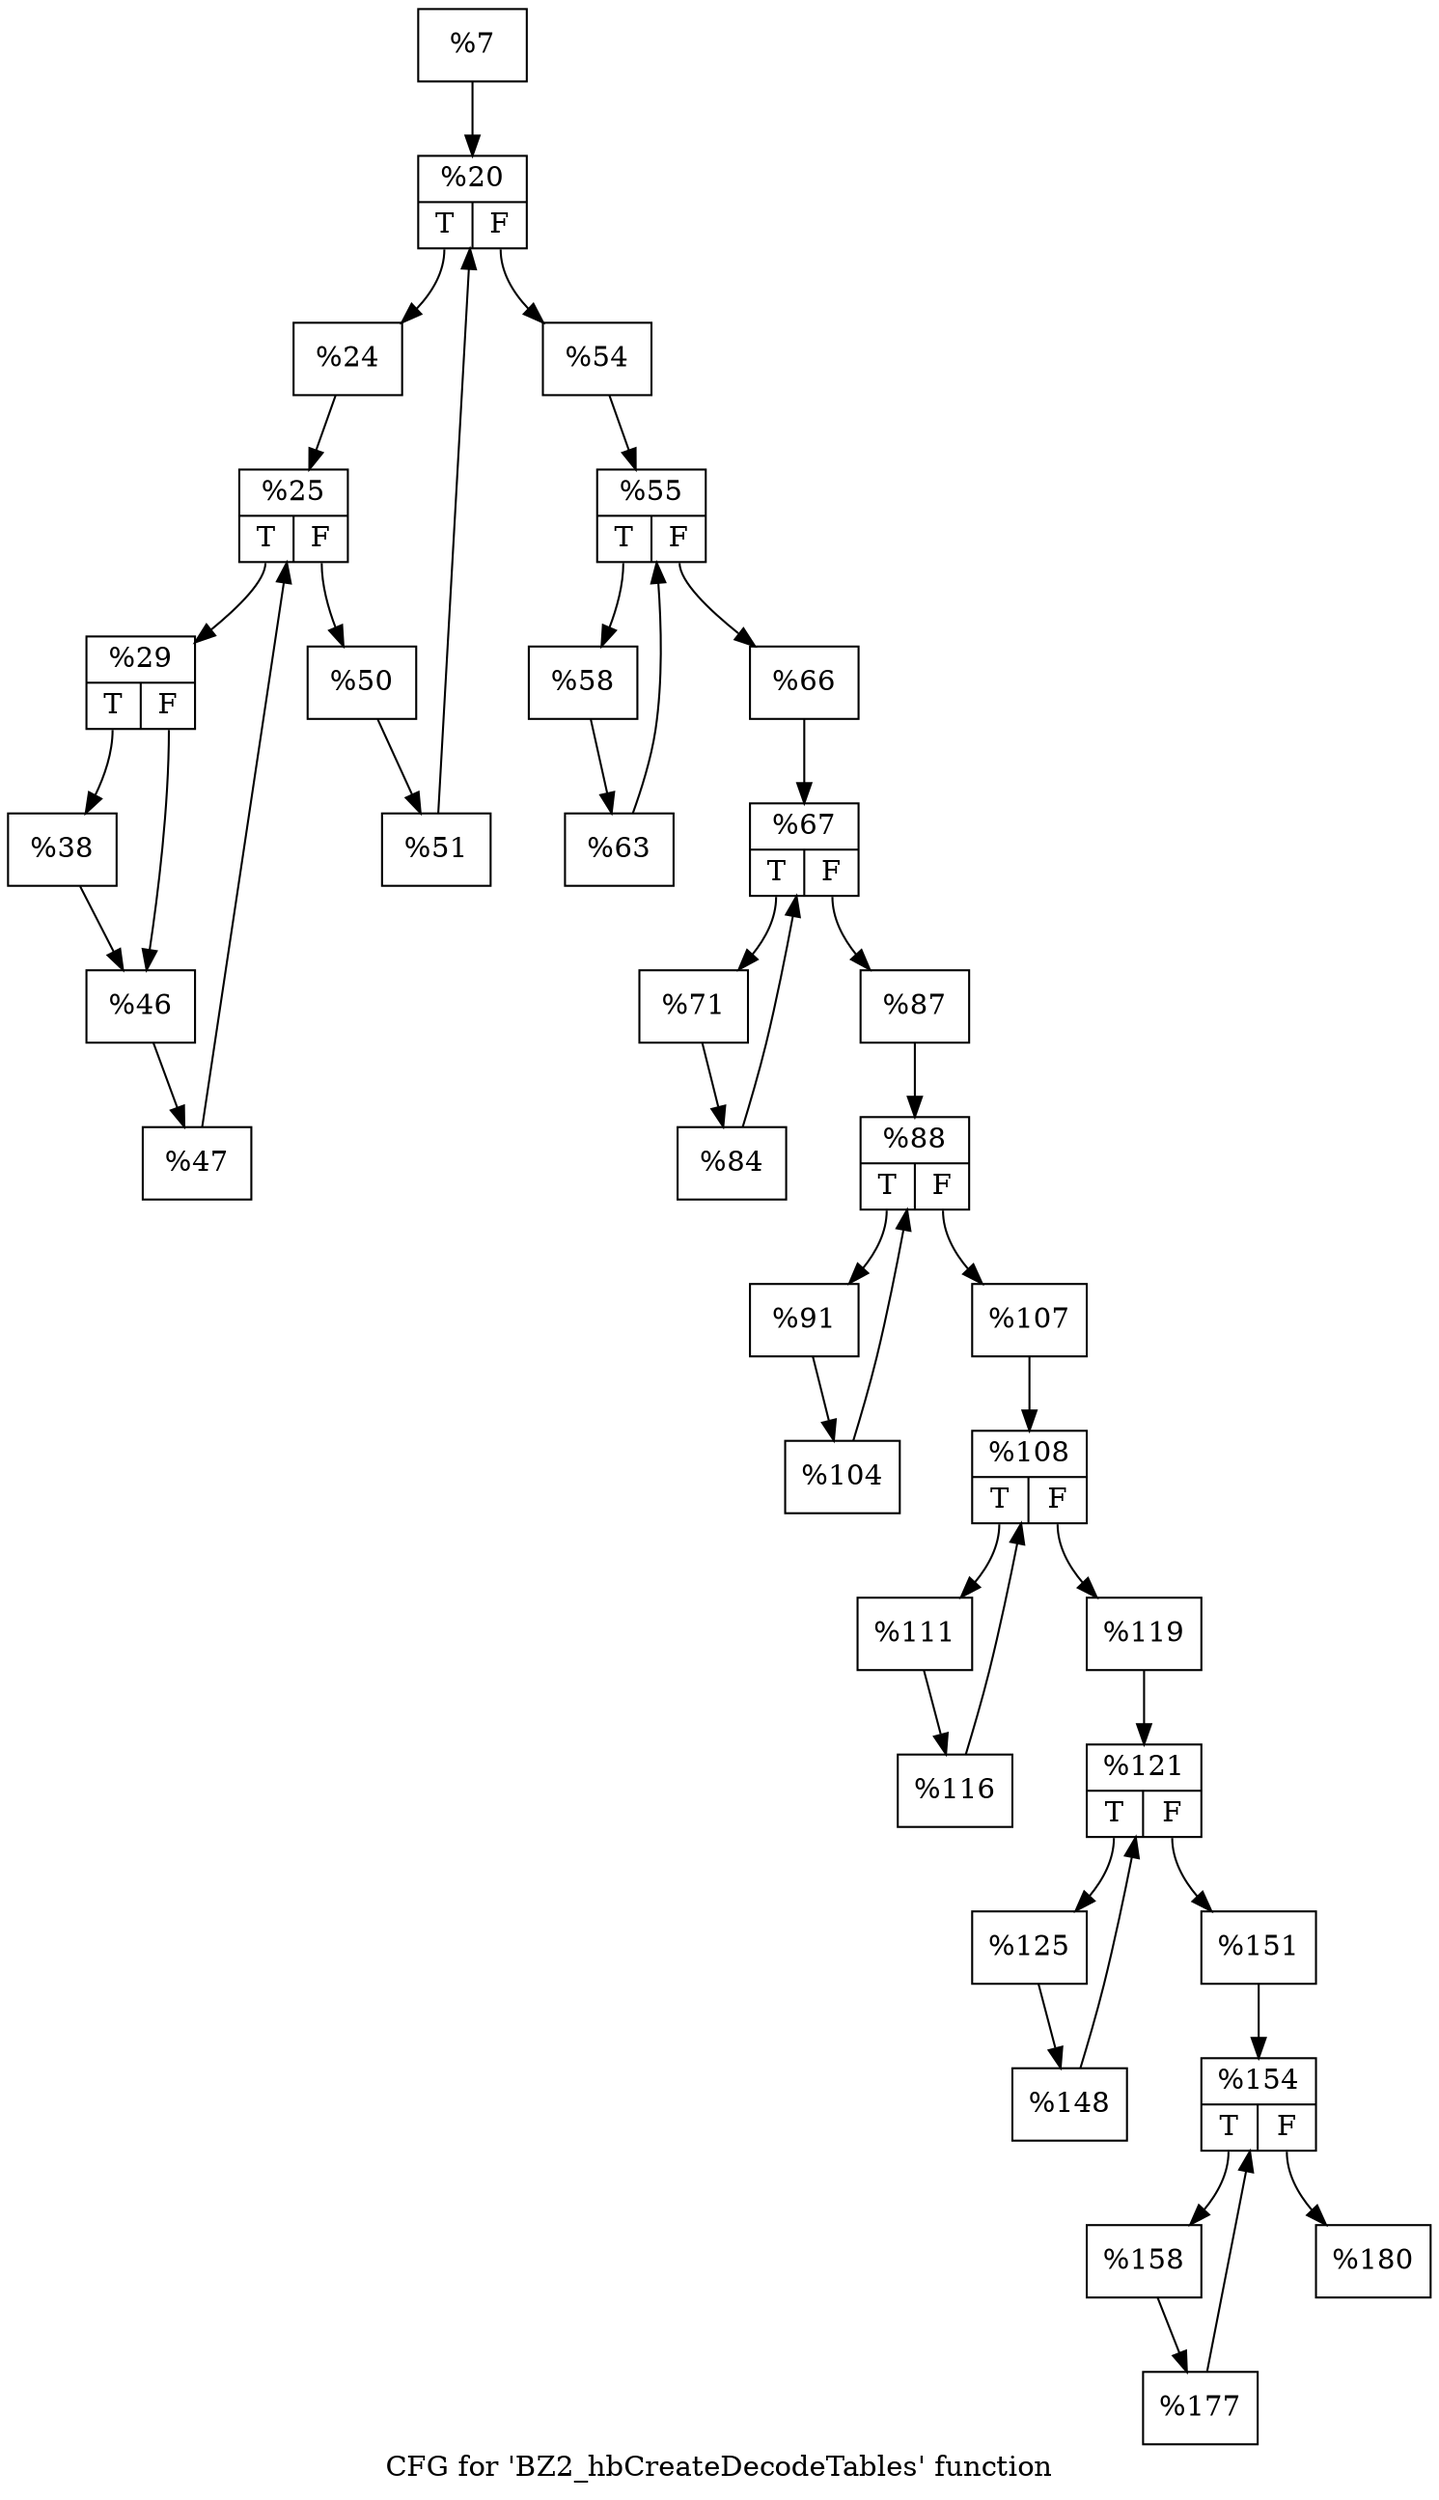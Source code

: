 digraph "CFG for 'BZ2_hbCreateDecodeTables' function" {
	label="CFG for 'BZ2_hbCreateDecodeTables' function";

	Node0x1784590 [shape=record,label="{%7}"];
	Node0x1784590 -> Node0x1784340;
	Node0x1784340 [shape=record,label="{%20|{<s0>T|<s1>F}}"];
	Node0x1784340:s0 -> Node0x1785100;
	Node0x1784340:s1 -> Node0x1785150;
	Node0x1785100 [shape=record,label="{%24}"];
	Node0x1785100 -> Node0x1785220;
	Node0x1785220 [shape=record,label="{%25|{<s0>T|<s1>F}}"];
	Node0x1785220:s0 -> Node0x1785400;
	Node0x1785220:s1 -> Node0x1785450;
	Node0x1785400 [shape=record,label="{%29|{<s0>T|<s1>F}}"];
	Node0x1785400:s0 -> Node0x17858a0;
	Node0x1785400:s1 -> Node0x17858f0;
	Node0x17858a0 [shape=record,label="{%38}"];
	Node0x17858a0 -> Node0x17858f0;
	Node0x17858f0 [shape=record,label="{%46}"];
	Node0x17858f0 -> Node0x1785e40;
	Node0x1785e40 [shape=record,label="{%47}"];
	Node0x1785e40 -> Node0x1785220;
	Node0x1785450 [shape=record,label="{%50}"];
	Node0x1785450 -> Node0x17860a0;
	Node0x17860a0 [shape=record,label="{%51}"];
	Node0x17860a0 -> Node0x1784340;
	Node0x1785150 [shape=record,label="{%54}"];
	Node0x1785150 -> Node0x1786380;
	Node0x1786380 [shape=record,label="{%55|{<s0>T|<s1>F}}"];
	Node0x1786380:s0 -> Node0x1786500;
	Node0x1786380:s1 -> Node0x1786550;
	Node0x1786500 [shape=record,label="{%58}"];
	Node0x1786500 -> Node0x1786850;
	Node0x1786850 [shape=record,label="{%63}"];
	Node0x1786850 -> Node0x1786380;
	Node0x1786550 [shape=record,label="{%66}"];
	Node0x1786550 -> Node0x1786b30;
	Node0x1786b30 [shape=record,label="{%67|{<s0>T|<s1>F}}"];
	Node0x1786b30:s0 -> Node0x1786d10;
	Node0x1786b30:s1 -> Node0x1786d60;
	Node0x1786d10 [shape=record,label="{%71}"];
	Node0x1786d10 -> Node0x17873a0;
	Node0x17873a0 [shape=record,label="{%84}"];
	Node0x17873a0 -> Node0x1786b30;
	Node0x1786d60 [shape=record,label="{%87}"];
	Node0x1786d60 -> Node0x1787680;
	Node0x1787680 [shape=record,label="{%88|{<s0>T|<s1>F}}"];
	Node0x1787680:s0 -> Node0x1787800;
	Node0x1787680:s1 -> Node0x1787850;
	Node0x1787800 [shape=record,label="{%91}"];
	Node0x1787800 -> Node0x1787e90;
	Node0x1787e90 [shape=record,label="{%104}"];
	Node0x1787e90 -> Node0x1787680;
	Node0x1787850 [shape=record,label="{%107}"];
	Node0x1787850 -> Node0x1788170;
	Node0x1788170 [shape=record,label="{%108|{<s0>T|<s1>F}}"];
	Node0x1788170:s0 -> Node0x17882f0;
	Node0x1788170:s1 -> Node0x1788340;
	Node0x17882f0 [shape=record,label="{%111}"];
	Node0x17882f0 -> Node0x1788640;
	Node0x1788640 [shape=record,label="{%116}"];
	Node0x1788640 -> Node0x1788170;
	Node0x1788340 [shape=record,label="{%119}"];
	Node0x1788340 -> Node0x1788a00;
	Node0x1788a00 [shape=record,label="{%121|{<s0>T|<s1>F}}"];
	Node0x1788a00:s0 -> Node0x1788be0;
	Node0x1788a00:s1 -> Node0x1788c30;
	Node0x1788be0 [shape=record,label="{%125}"];
	Node0x1788be0 -> Node0x1789f90;
	Node0x1789f90 [shape=record,label="{%148}"];
	Node0x1789f90 -> Node0x1788a00;
	Node0x1788c30 [shape=record,label="{%151}"];
	Node0x1788c30 -> Node0x178a340;
	Node0x178a340 [shape=record,label="{%154|{<s0>T|<s1>F}}"];
	Node0x178a340:s0 -> Node0x178a520;
	Node0x178a340:s1 -> Node0x178a570;
	Node0x178a520 [shape=record,label="{%158}"];
	Node0x178a520 -> Node0x178ae30;
	Node0x178ae30 [shape=record,label="{%177}"];
	Node0x178ae30 -> Node0x178a340;
	Node0x178a570 [shape=record,label="{%180}"];
}
